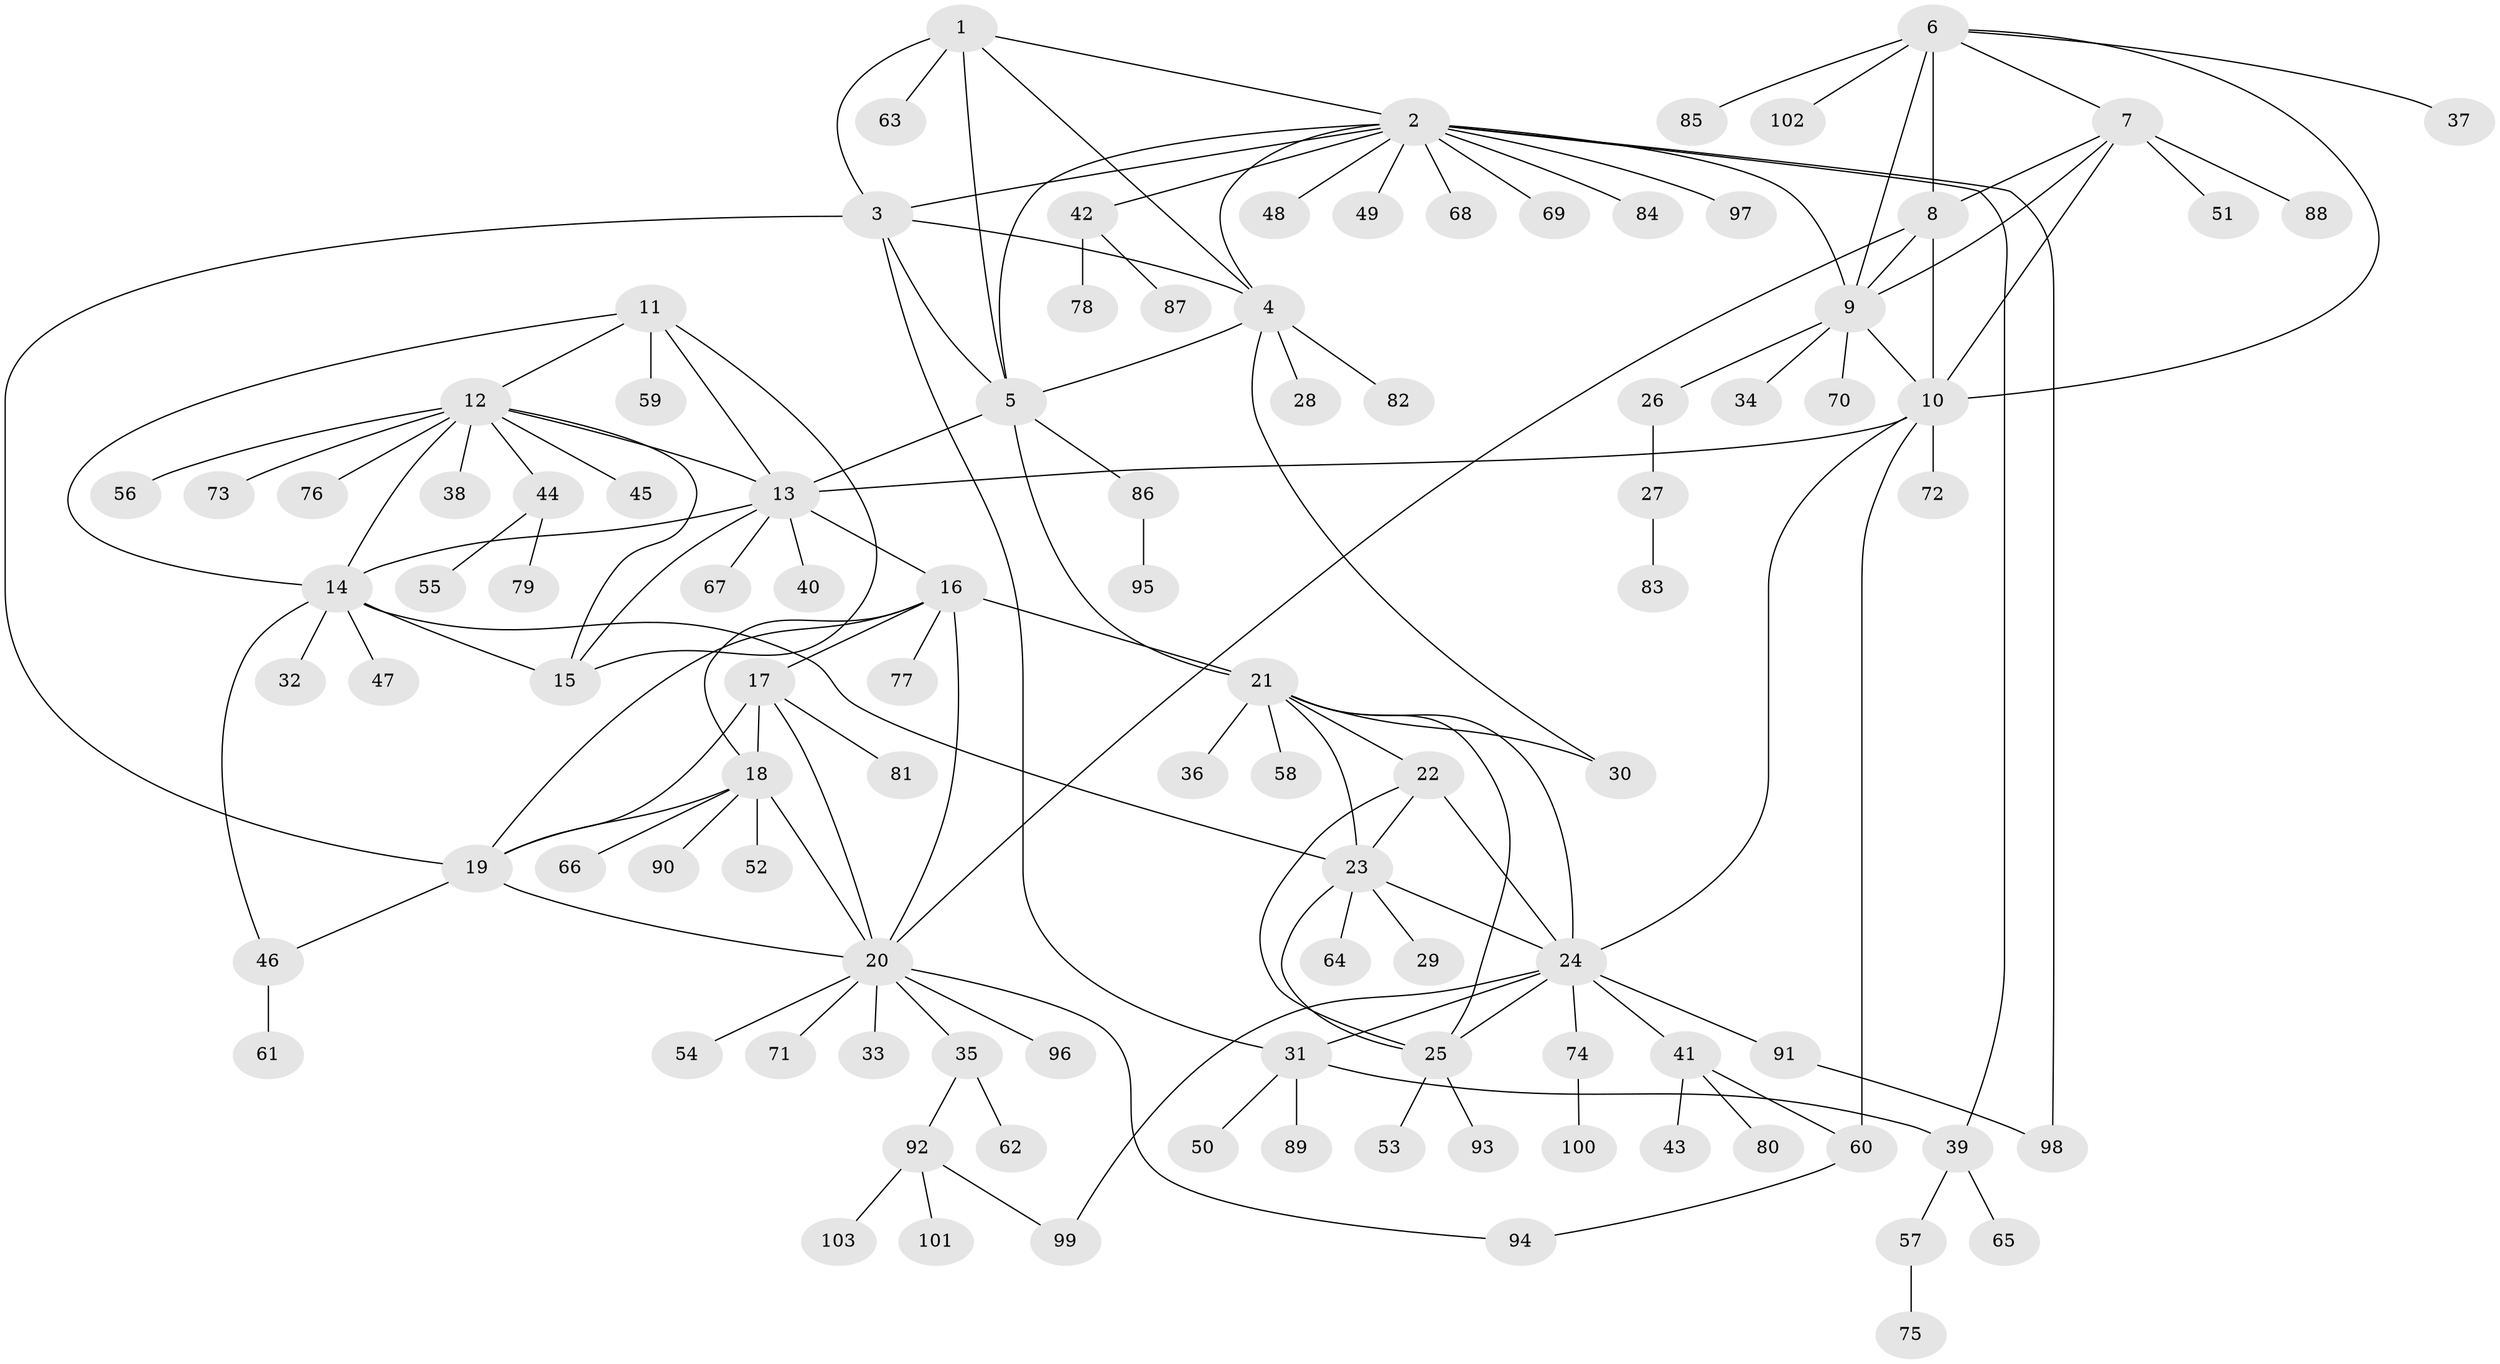 // Generated by graph-tools (version 1.1) at 2025/50/03/09/25 03:50:38]
// undirected, 103 vertices, 146 edges
graph export_dot {
graph [start="1"]
  node [color=gray90,style=filled];
  1;
  2;
  3;
  4;
  5;
  6;
  7;
  8;
  9;
  10;
  11;
  12;
  13;
  14;
  15;
  16;
  17;
  18;
  19;
  20;
  21;
  22;
  23;
  24;
  25;
  26;
  27;
  28;
  29;
  30;
  31;
  32;
  33;
  34;
  35;
  36;
  37;
  38;
  39;
  40;
  41;
  42;
  43;
  44;
  45;
  46;
  47;
  48;
  49;
  50;
  51;
  52;
  53;
  54;
  55;
  56;
  57;
  58;
  59;
  60;
  61;
  62;
  63;
  64;
  65;
  66;
  67;
  68;
  69;
  70;
  71;
  72;
  73;
  74;
  75;
  76;
  77;
  78;
  79;
  80;
  81;
  82;
  83;
  84;
  85;
  86;
  87;
  88;
  89;
  90;
  91;
  92;
  93;
  94;
  95;
  96;
  97;
  98;
  99;
  100;
  101;
  102;
  103;
  1 -- 2;
  1 -- 3;
  1 -- 4;
  1 -- 5;
  1 -- 63;
  2 -- 3;
  2 -- 4;
  2 -- 5;
  2 -- 9;
  2 -- 39;
  2 -- 42;
  2 -- 48;
  2 -- 49;
  2 -- 68;
  2 -- 69;
  2 -- 84;
  2 -- 97;
  2 -- 98;
  3 -- 4;
  3 -- 5;
  3 -- 19;
  3 -- 31;
  4 -- 5;
  4 -- 28;
  4 -- 30;
  4 -- 82;
  5 -- 13;
  5 -- 21;
  5 -- 86;
  6 -- 7;
  6 -- 8;
  6 -- 9;
  6 -- 10;
  6 -- 37;
  6 -- 85;
  6 -- 102;
  7 -- 8;
  7 -- 9;
  7 -- 10;
  7 -- 51;
  7 -- 88;
  8 -- 9;
  8 -- 10;
  8 -- 20;
  9 -- 10;
  9 -- 26;
  9 -- 34;
  9 -- 70;
  10 -- 13;
  10 -- 24;
  10 -- 60;
  10 -- 72;
  11 -- 12;
  11 -- 13;
  11 -- 14;
  11 -- 15;
  11 -- 59;
  12 -- 13;
  12 -- 14;
  12 -- 15;
  12 -- 38;
  12 -- 44;
  12 -- 45;
  12 -- 56;
  12 -- 73;
  12 -- 76;
  13 -- 14;
  13 -- 15;
  13 -- 16;
  13 -- 40;
  13 -- 67;
  14 -- 15;
  14 -- 23;
  14 -- 32;
  14 -- 46;
  14 -- 47;
  16 -- 17;
  16 -- 18;
  16 -- 19;
  16 -- 20;
  16 -- 21;
  16 -- 77;
  17 -- 18;
  17 -- 19;
  17 -- 20;
  17 -- 81;
  18 -- 19;
  18 -- 20;
  18 -- 52;
  18 -- 66;
  18 -- 90;
  19 -- 20;
  19 -- 46;
  20 -- 33;
  20 -- 35;
  20 -- 54;
  20 -- 71;
  20 -- 94;
  20 -- 96;
  21 -- 22;
  21 -- 23;
  21 -- 24;
  21 -- 25;
  21 -- 30;
  21 -- 36;
  21 -- 58;
  22 -- 23;
  22 -- 24;
  22 -- 25;
  23 -- 24;
  23 -- 25;
  23 -- 29;
  23 -- 64;
  24 -- 25;
  24 -- 31;
  24 -- 41;
  24 -- 74;
  24 -- 91;
  24 -- 99;
  25 -- 53;
  25 -- 93;
  26 -- 27;
  27 -- 83;
  31 -- 39;
  31 -- 50;
  31 -- 89;
  35 -- 62;
  35 -- 92;
  39 -- 57;
  39 -- 65;
  41 -- 43;
  41 -- 60;
  41 -- 80;
  42 -- 78;
  42 -- 87;
  44 -- 55;
  44 -- 79;
  46 -- 61;
  57 -- 75;
  60 -- 94;
  74 -- 100;
  86 -- 95;
  91 -- 98;
  92 -- 99;
  92 -- 101;
  92 -- 103;
}
